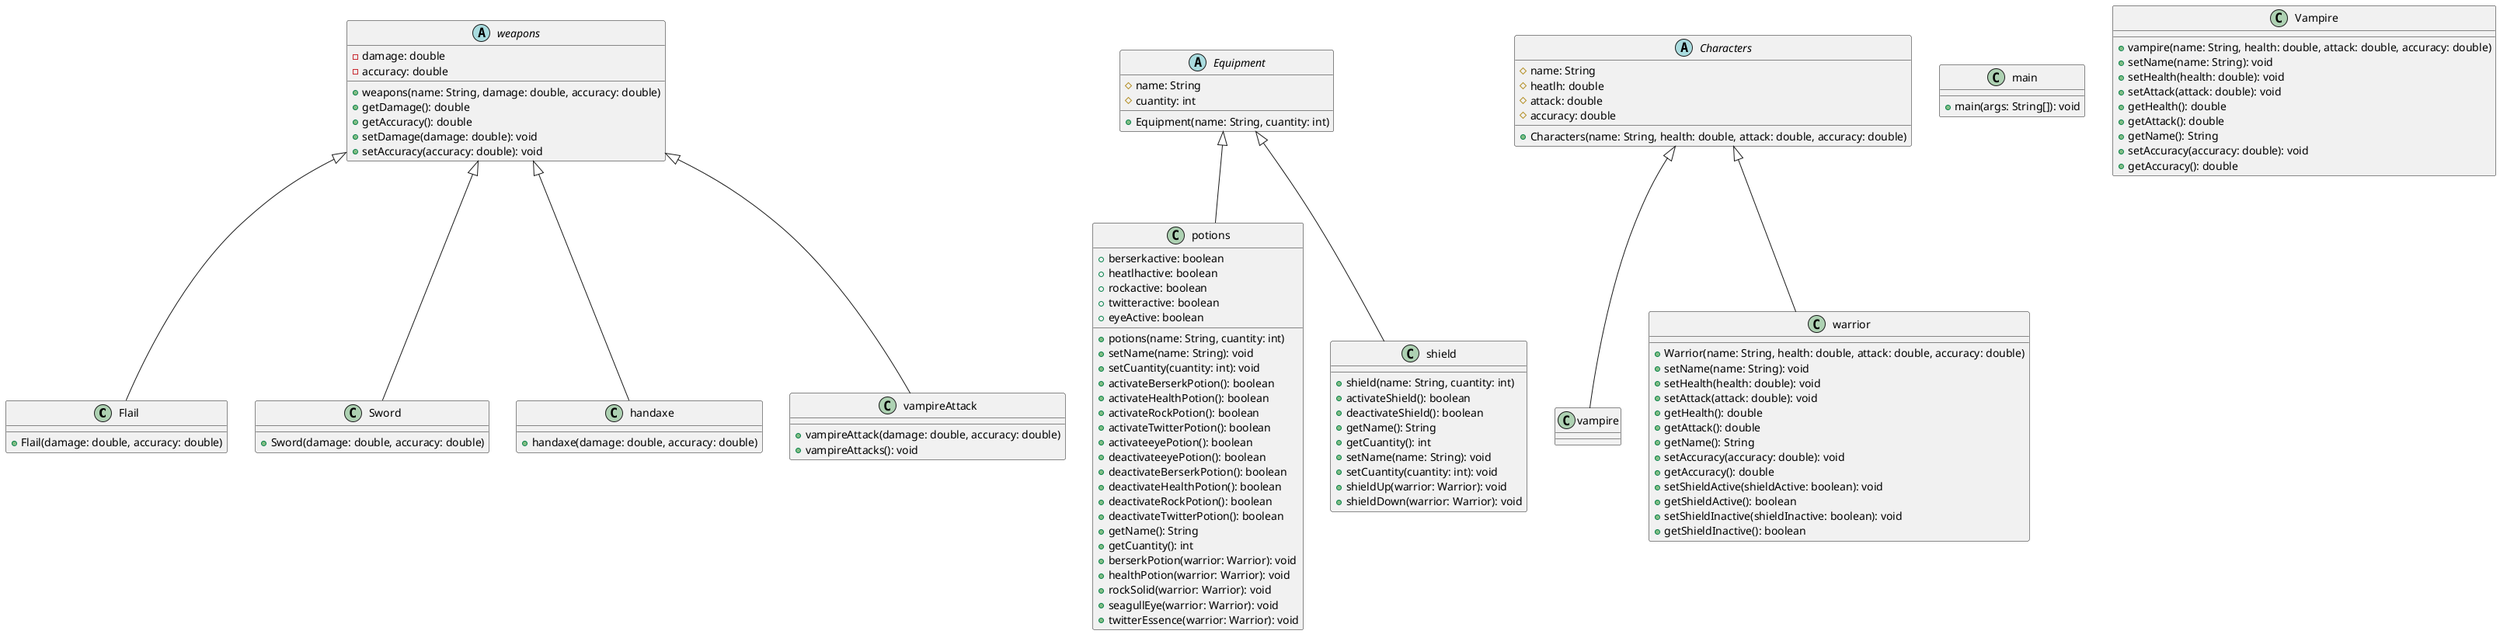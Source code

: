 @startuml
class Flail extends weapons
class Sword extends weapons
class handaxe extends weapons
class potions extends Equipment
class shield extends Equipment
class vampire extends Characters
class warrior extends Characters
class vampireAttack extends weapons
class main {
    +main(args: String[]): void
}
abstract class Equipment {
    #name: String
    #cuantity: int
    +Equipment(name: String, cuantity: int)
}
abstract class Characters {
    #name: String
    #heatlh: double
    #attack: double
    #accuracy: double
    +Characters(name: String, health: double, attack: double, accuracy: double)
    }
abstract class weapons {
    -damage: double
    -accuracy: double
    +weapons(name: String, damage: double, accuracy: double)
    +getDamage(): double
    +getAccuracy(): double
    +setDamage(damage: double): void
    +setAccuracy(accuracy: double): void
  }
class Flail{
    +Flail(damage: double, accuracy: double)
}
class Sword{
    +Sword(damage: double, accuracy: double)
}
class handaxe{
    +handaxe(damage: double, accuracy: double)
}
class potions{
    +berserkactive: boolean
    +heatlhactive: boolean
    +rockactive: boolean
    +twitteractive: boolean
    +eyeActive: boolean
    +potions(name: String, cuantity: int)
    +setName(name: String): void
    +setCuantity(cuantity: int): void
    +activateBerserkPotion(): boolean
    +activateHealthPotion(): boolean
    +activateRockPotion(): boolean
    +activateTwitterPotion(): boolean
    +activateeyePotion(): boolean
    +deactivateeyePotion(): boolean
    +deactivateBerserkPotion(): boolean
    +deactivateHealthPotion(): boolean
    +deactivateRockPotion(): boolean
    +deactivateTwitterPotion(): boolean
    +getName(): String
    +getCuantity(): int
    +berserkPotion(warrior: Warrior): void
    +healthPotion(warrior: Warrior): void
    +rockSolid(warrior: Warrior): void
    +seagullEye(warrior: Warrior): void
    +twitterEssence(warrior: Warrior): void
}
class shield{
    +shield(name: String, cuantity: int)
    +activateShield(): boolean
    +deactivateShield(): boolean
    +getName(): String
    +getCuantity(): int
    +setName(name: String): void
    +setCuantity(cuantity: int): void
    +shieldUp(warrior: Warrior): void
    +shieldDown(warrior: Warrior): void
}
class Vampire{
    +vampire(name: String, health: double, attack: double, accuracy: double)
    +setName(name: String): void
    +setHealth(health: double): void
    +setAttack(attack: double): void
    +getHealth(): double
    +getAttack(): double
    +getName(): String
    +setAccuracy(accuracy: double): void
    +getAccuracy(): double
}
class vampireAttack{
    +vampireAttack(damage: double, accuracy: double)
    +vampireAttacks(): void
}
class warrior{
    +Warrior(name: String, health: double, attack: double, accuracy: double)
    +setName(name: String): void
    +setHealth(health: double): void
    +setAttack(attack: double): void
    +getHealth(): double
    +getAttack(): double
    +getName(): String
    +setAccuracy(accuracy: double): void
    +getAccuracy(): double
    +setShieldActive(shieldActive: boolean): void
    +getShieldActive(): boolean
    +setShieldInactive(shieldInactive: boolean): void
    +getShieldInactive(): boolean
}
@enduml